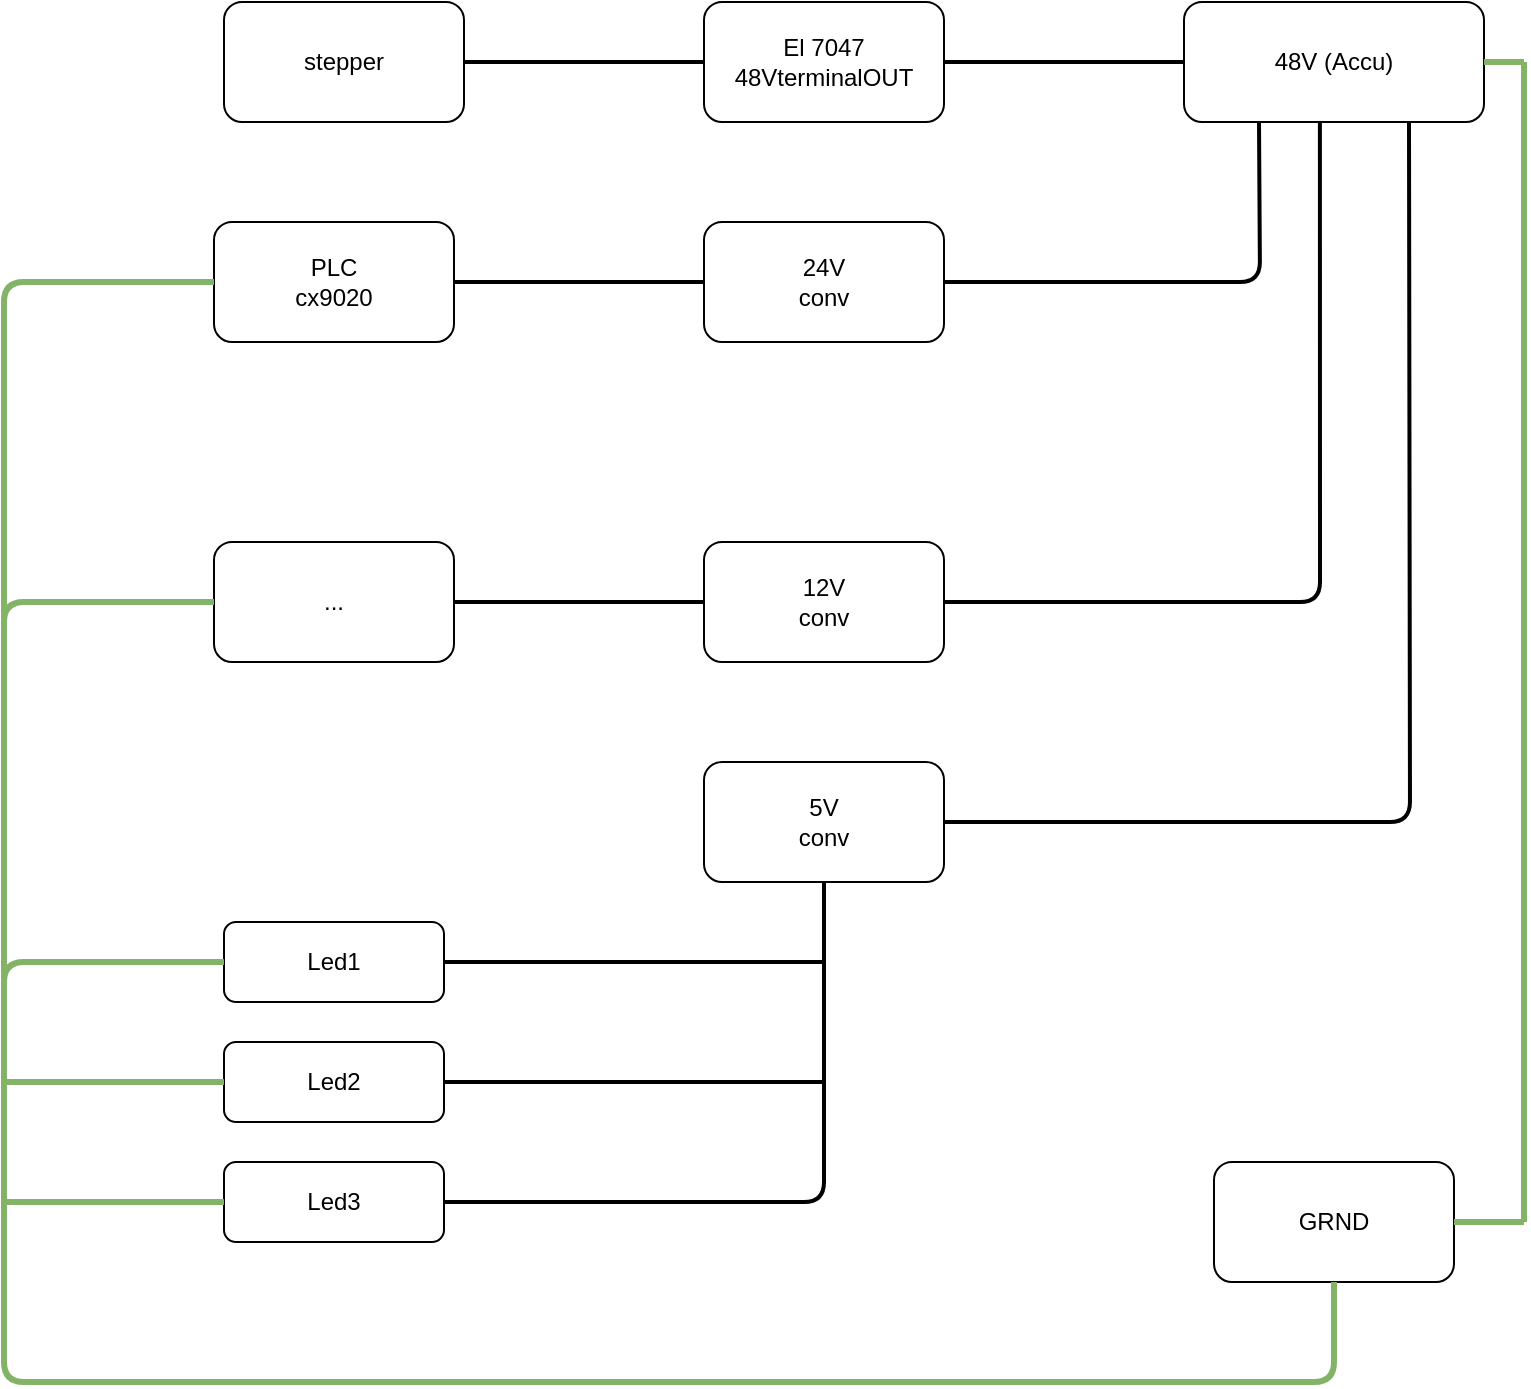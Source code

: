 <mxfile version="13.8.0" type="device"><diagram id="-pg2KdlQMNDMoaNMYKI6" name="Page-1"><mxGraphModel dx="1422" dy="762" grid="1" gridSize="10" guides="1" tooltips="1" connect="1" arrows="1" fold="1" page="1" pageScale="1" pageWidth="1169" pageHeight="1654" math="0" shadow="0"><root><mxCell id="0"/><mxCell id="1" parent="0"/><mxCell id="jdFIYoVhqUiV1RJhBY3b-1" value="GRND" style="rounded=1;whiteSpace=wrap;html=1;" vertex="1" parent="1"><mxGeometry x="905" y="640" width="120" height="60" as="geometry"/></mxCell><mxCell id="jdFIYoVhqUiV1RJhBY3b-3" value="12V&lt;br&gt;conv" style="rounded=1;whiteSpace=wrap;html=1;" vertex="1" parent="1"><mxGeometry x="650" y="330" width="120" height="60" as="geometry"/></mxCell><mxCell id="jdFIYoVhqUiV1RJhBY3b-4" value="5V&lt;br&gt;conv" style="rounded=1;whiteSpace=wrap;html=1;" vertex="1" parent="1"><mxGeometry x="650" y="440" width="120" height="60" as="geometry"/></mxCell><mxCell id="jdFIYoVhqUiV1RJhBY3b-5" value="24V&lt;br&gt;conv" style="rounded=1;whiteSpace=wrap;html=1;" vertex="1" parent="1"><mxGeometry x="650" y="170" width="120" height="60" as="geometry"/></mxCell><mxCell id="jdFIYoVhqUiV1RJhBY3b-7" value="48V (Accu)" style="rounded=1;whiteSpace=wrap;html=1;" vertex="1" parent="1"><mxGeometry x="890" y="60" width="150" height="60" as="geometry"/></mxCell><mxCell id="jdFIYoVhqUiV1RJhBY3b-10" value="El 7047&lt;br&gt;48VterminalOUT" style="rounded=1;whiteSpace=wrap;html=1;" vertex="1" parent="1"><mxGeometry x="650" y="60" width="120" height="60" as="geometry"/></mxCell><mxCell id="jdFIYoVhqUiV1RJhBY3b-11" value="stepper" style="rounded=1;whiteSpace=wrap;html=1;" vertex="1" parent="1"><mxGeometry x="410" y="60" width="120" height="60" as="geometry"/></mxCell><mxCell id="jdFIYoVhqUiV1RJhBY3b-12" value="" style="endArrow=none;html=1;exitX=1;exitY=0.5;exitDx=0;exitDy=0;entryX=0.25;entryY=1;entryDx=0;entryDy=0;strokeWidth=2;" edge="1" parent="1" source="jdFIYoVhqUiV1RJhBY3b-5" target="jdFIYoVhqUiV1RJhBY3b-7"><mxGeometry width="50" height="50" relative="1" as="geometry"><mxPoint x="650" y="300" as="sourcePoint"/><mxPoint x="920" y="150" as="targetPoint"/><Array as="points"><mxPoint x="928" y="200"/></Array></mxGeometry></mxCell><mxCell id="jdFIYoVhqUiV1RJhBY3b-17" value="" style="endArrow=none;html=1;exitX=0.453;exitY=1;exitDx=0;exitDy=0;exitPerimeter=0;entryX=1;entryY=0.5;entryDx=0;entryDy=0;strokeWidth=2;" edge="1" parent="1" source="jdFIYoVhqUiV1RJhBY3b-7" target="jdFIYoVhqUiV1RJhBY3b-3"><mxGeometry width="50" height="50" relative="1" as="geometry"><mxPoint x="640" y="360" as="sourcePoint"/><mxPoint x="540" y="350" as="targetPoint"/><Array as="points"><mxPoint x="958" y="360"/></Array></mxGeometry></mxCell><mxCell id="jdFIYoVhqUiV1RJhBY3b-18" value="PLC&lt;br&gt;cx9020" style="rounded=1;whiteSpace=wrap;html=1;" vertex="1" parent="1"><mxGeometry x="405" y="170" width="120" height="60" as="geometry"/></mxCell><mxCell id="jdFIYoVhqUiV1RJhBY3b-19" value="" style="endArrow=none;html=1;entryX=0;entryY=0.5;entryDx=0;entryDy=0;exitX=1;exitY=0.5;exitDx=0;exitDy=0;strokeWidth=2;" edge="1" parent="1" source="jdFIYoVhqUiV1RJhBY3b-18" target="jdFIYoVhqUiV1RJhBY3b-5"><mxGeometry width="50" height="50" relative="1" as="geometry"><mxPoint x="640" y="280" as="sourcePoint"/><mxPoint x="690" y="230" as="targetPoint"/></mxGeometry></mxCell><mxCell id="jdFIYoVhqUiV1RJhBY3b-20" value="..." style="rounded=1;whiteSpace=wrap;html=1;" vertex="1" parent="1"><mxGeometry x="405" y="330" width="120" height="60" as="geometry"/></mxCell><mxCell id="jdFIYoVhqUiV1RJhBY3b-21" value="" style="endArrow=none;html=1;exitX=1;exitY=0.5;exitDx=0;exitDy=0;entryX=0;entryY=0.5;entryDx=0;entryDy=0;strokeWidth=2;" edge="1" parent="1" source="jdFIYoVhqUiV1RJhBY3b-20" target="jdFIYoVhqUiV1RJhBY3b-3"><mxGeometry width="50" height="50" relative="1" as="geometry"><mxPoint x="640" y="400" as="sourcePoint"/><mxPoint x="690" y="350" as="targetPoint"/></mxGeometry></mxCell><mxCell id="jdFIYoVhqUiV1RJhBY3b-23" value="" style="endArrow=none;html=1;strokeWidth=3;fillColor=#d5e8d4;strokeColor=#82b366;" edge="1" parent="1"><mxGeometry width="50" height="50" relative="1" as="geometry"><mxPoint x="1060" y="670" as="sourcePoint"/><mxPoint x="1060" y="90" as="targetPoint"/></mxGeometry></mxCell><mxCell id="jdFIYoVhqUiV1RJhBY3b-24" value="" style="endArrow=none;html=1;strokeWidth=3;exitX=1;exitY=0.5;exitDx=0;exitDy=0;fillColor=#d5e8d4;strokeColor=#82b366;" edge="1" parent="1" source="jdFIYoVhqUiV1RJhBY3b-7"><mxGeometry width="50" height="50" relative="1" as="geometry"><mxPoint x="640" y="400" as="sourcePoint"/><mxPoint x="1060" y="90" as="targetPoint"/></mxGeometry></mxCell><mxCell id="jdFIYoVhqUiV1RJhBY3b-25" value="" style="endArrow=none;html=1;strokeWidth=3;exitX=1;exitY=0.5;exitDx=0;exitDy=0;fillColor=#d5e8d4;strokeColor=#82b366;" edge="1" parent="1" source="jdFIYoVhqUiV1RJhBY3b-1"><mxGeometry width="50" height="50" relative="1" as="geometry"><mxPoint x="640" y="400" as="sourcePoint"/><mxPoint x="1060" y="670" as="targetPoint"/></mxGeometry></mxCell><mxCell id="jdFIYoVhqUiV1RJhBY3b-26" value="" style="endArrow=none;html=1;strokeWidth=2;entryX=0;entryY=0.5;entryDx=0;entryDy=0;exitX=1;exitY=0.5;exitDx=0;exitDy=0;" edge="1" parent="1" source="jdFIYoVhqUiV1RJhBY3b-10" target="jdFIYoVhqUiV1RJhBY3b-7"><mxGeometry width="50" height="50" relative="1" as="geometry"><mxPoint x="640" y="400" as="sourcePoint"/><mxPoint x="690" y="350" as="targetPoint"/></mxGeometry></mxCell><mxCell id="jdFIYoVhqUiV1RJhBY3b-27" value="" style="endArrow=none;html=1;strokeWidth=2;entryX=0;entryY=0.5;entryDx=0;entryDy=0;exitX=1;exitY=0.5;exitDx=0;exitDy=0;" edge="1" parent="1" source="jdFIYoVhqUiV1RJhBY3b-11" target="jdFIYoVhqUiV1RJhBY3b-10"><mxGeometry width="50" height="50" relative="1" as="geometry"><mxPoint x="640" y="400" as="sourcePoint"/><mxPoint x="690" y="350" as="targetPoint"/></mxGeometry></mxCell><mxCell id="jdFIYoVhqUiV1RJhBY3b-28" value="" style="endArrow=none;html=1;strokeWidth=2;entryX=0.75;entryY=1;entryDx=0;entryDy=0;exitX=1;exitY=0.5;exitDx=0;exitDy=0;" edge="1" parent="1" source="jdFIYoVhqUiV1RJhBY3b-4" target="jdFIYoVhqUiV1RJhBY3b-7"><mxGeometry width="50" height="50" relative="1" as="geometry"><mxPoint x="640" y="400" as="sourcePoint"/><mxPoint x="690" y="350" as="targetPoint"/><Array as="points"><mxPoint x="1003" y="470"/></Array></mxGeometry></mxCell><mxCell id="jdFIYoVhqUiV1RJhBY3b-30" value="Led1" style="rounded=1;whiteSpace=wrap;html=1;" vertex="1" parent="1"><mxGeometry x="410" y="520" width="110" height="40" as="geometry"/></mxCell><mxCell id="jdFIYoVhqUiV1RJhBY3b-32" value="Led2" style="rounded=1;whiteSpace=wrap;html=1;" vertex="1" parent="1"><mxGeometry x="410" y="580" width="110" height="40" as="geometry"/></mxCell><mxCell id="jdFIYoVhqUiV1RJhBY3b-33" value="Led3" style="rounded=1;whiteSpace=wrap;html=1;" vertex="1" parent="1"><mxGeometry x="410" y="640" width="110" height="40" as="geometry"/></mxCell><mxCell id="jdFIYoVhqUiV1RJhBY3b-36" value="" style="endArrow=none;html=1;strokeWidth=3;exitX=0;exitY=0.5;exitDx=0;exitDy=0;entryX=0.5;entryY=1;entryDx=0;entryDy=0;fillColor=#d5e8d4;strokeColor=#82b366;" edge="1" parent="1" source="jdFIYoVhqUiV1RJhBY3b-30" target="jdFIYoVhqUiV1RJhBY3b-1"><mxGeometry width="50" height="50" relative="1" as="geometry"><mxPoint x="510" y="540" as="sourcePoint"/><mxPoint x="560" y="490" as="targetPoint"/><Array as="points"><mxPoint x="300" y="540"/><mxPoint x="300" y="750"/><mxPoint x="965" y="750"/></Array></mxGeometry></mxCell><mxCell id="jdFIYoVhqUiV1RJhBY3b-37" value="" style="endArrow=none;html=1;strokeWidth=3;entryX=0;entryY=0.5;entryDx=0;entryDy=0;fillColor=#d5e8d4;strokeColor=#82b366;" edge="1" parent="1" target="jdFIYoVhqUiV1RJhBY3b-32"><mxGeometry width="50" height="50" relative="1" as="geometry"><mxPoint x="300" y="600" as="sourcePoint"/><mxPoint x="560" y="480" as="targetPoint"/></mxGeometry></mxCell><mxCell id="jdFIYoVhqUiV1RJhBY3b-38" value="" style="endArrow=none;html=1;strokeWidth=3;entryX=0;entryY=0.5;entryDx=0;entryDy=0;fillColor=#d5e8d4;strokeColor=#82b366;" edge="1" parent="1" target="jdFIYoVhqUiV1RJhBY3b-33"><mxGeometry width="50" height="50" relative="1" as="geometry"><mxPoint x="300" y="660" as="sourcePoint"/><mxPoint x="560" y="480" as="targetPoint"/></mxGeometry></mxCell><mxCell id="jdFIYoVhqUiV1RJhBY3b-39" value="" style="endArrow=none;html=1;strokeWidth=2;entryX=0.5;entryY=1;entryDx=0;entryDy=0;exitX=1;exitY=0.5;exitDx=0;exitDy=0;" edge="1" parent="1" source="jdFIYoVhqUiV1RJhBY3b-33" target="jdFIYoVhqUiV1RJhBY3b-4"><mxGeometry width="50" height="50" relative="1" as="geometry"><mxPoint x="510" y="400" as="sourcePoint"/><mxPoint x="560" y="350" as="targetPoint"/><Array as="points"><mxPoint x="710" y="660"/></Array></mxGeometry></mxCell><mxCell id="jdFIYoVhqUiV1RJhBY3b-40" value="" style="endArrow=none;html=1;strokeWidth=2;exitX=1;exitY=0.5;exitDx=0;exitDy=0;" edge="1" parent="1" source="jdFIYoVhqUiV1RJhBY3b-32"><mxGeometry width="50" height="50" relative="1" as="geometry"><mxPoint x="510" y="400" as="sourcePoint"/><mxPoint x="710" y="600" as="targetPoint"/></mxGeometry></mxCell><mxCell id="jdFIYoVhqUiV1RJhBY3b-41" value="" style="endArrow=none;html=1;strokeWidth=2;exitX=1;exitY=0.5;exitDx=0;exitDy=0;" edge="1" parent="1" source="jdFIYoVhqUiV1RJhBY3b-30"><mxGeometry width="50" height="50" relative="1" as="geometry"><mxPoint x="510" y="400" as="sourcePoint"/><mxPoint x="710" y="540" as="targetPoint"/></mxGeometry></mxCell><mxCell id="jdFIYoVhqUiV1RJhBY3b-42" value="" style="endArrow=none;html=1;strokeWidth=3;entryX=0;entryY=0.5;entryDx=0;entryDy=0;fillColor=#d5e8d4;strokeColor=#82b366;" edge="1" parent="1" target="jdFIYoVhqUiV1RJhBY3b-20"><mxGeometry width="50" height="50" relative="1" as="geometry"><mxPoint x="300" y="550" as="sourcePoint"/><mxPoint x="560" y="350" as="targetPoint"/><Array as="points"><mxPoint x="300" y="360"/></Array></mxGeometry></mxCell><mxCell id="jdFIYoVhqUiV1RJhBY3b-43" value="" style="endArrow=none;html=1;strokeWidth=3;entryX=0;entryY=0.5;entryDx=0;entryDy=0;fillColor=#d5e8d4;strokeColor=#82b366;" edge="1" parent="1" target="jdFIYoVhqUiV1RJhBY3b-18"><mxGeometry width="50" height="50" relative="1" as="geometry"><mxPoint x="300" y="370" as="sourcePoint"/><mxPoint x="560" y="380" as="targetPoint"/><Array as="points"><mxPoint x="300" y="200"/></Array></mxGeometry></mxCell></root></mxGraphModel></diagram></mxfile>